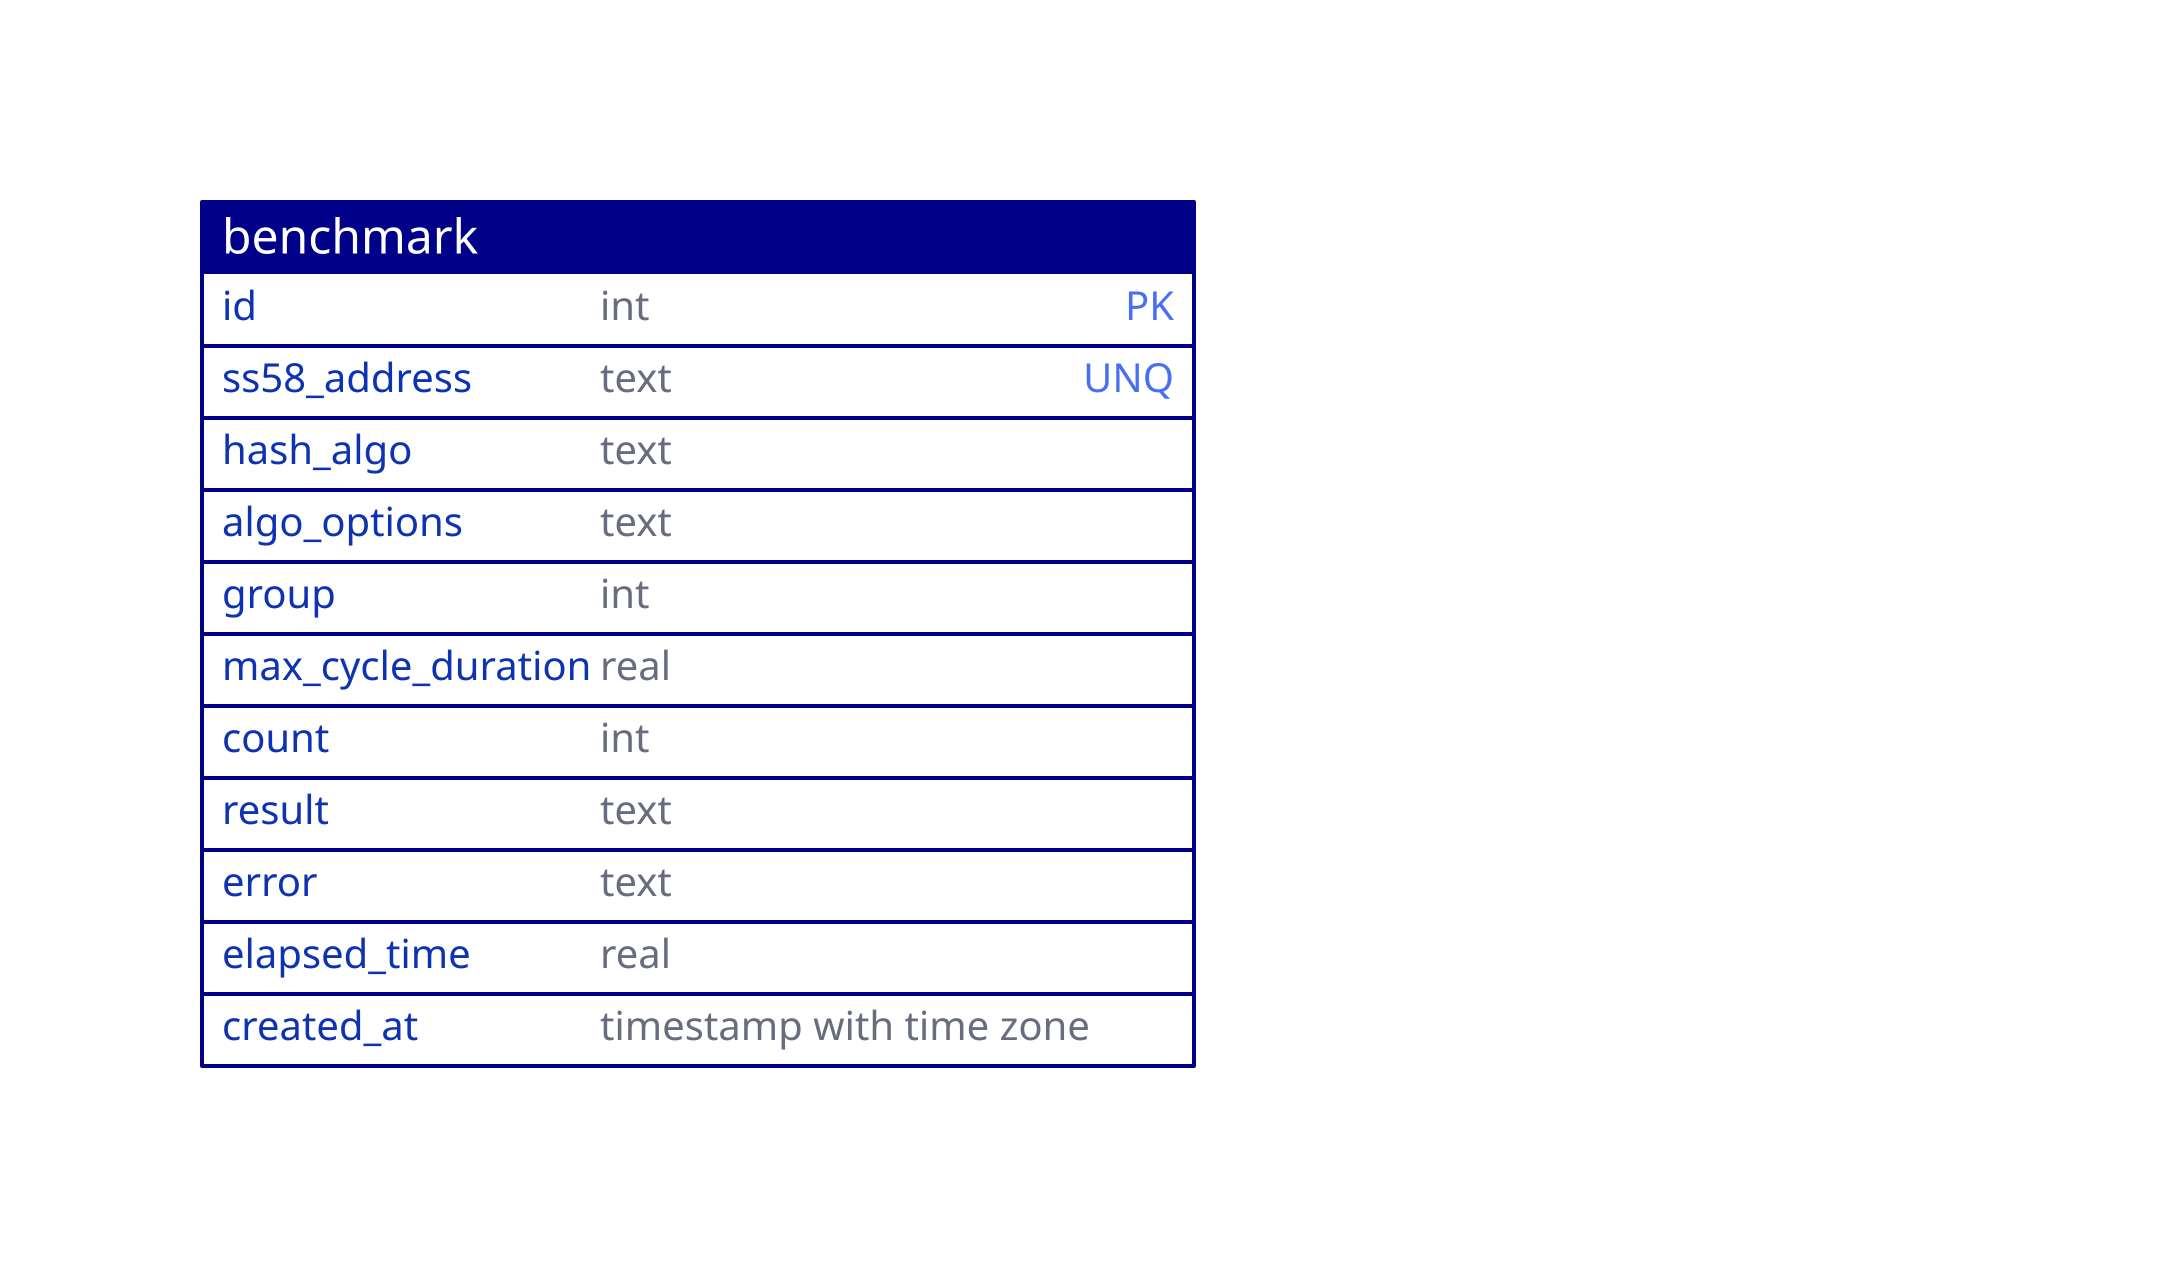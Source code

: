 miner*.style: {
  fill: orange
  #  shadow: true
}

benchmark.style: {
  fill: "#008"
  #  shadow: true
}

benchmark: {
  shape: sql_table
  id: int {constraint: primary_key}
  ss58_address: text {constraint: unique}
  hash_algo: text
  algo_options: text
  group: int
  max_cycle_duration: real
  count: int
  result: text
  error: text
  elapsed_time: real
  created_at: timestamp with time zone
}

explanation: |md
  # lists of benchmarks

  - hash_algo - algorithm like [gputest, training] 
  - group - runner group
  - max_cycle_duration - time per run
  - count - repeat count
  - result - result data 
  - error - error data
|
